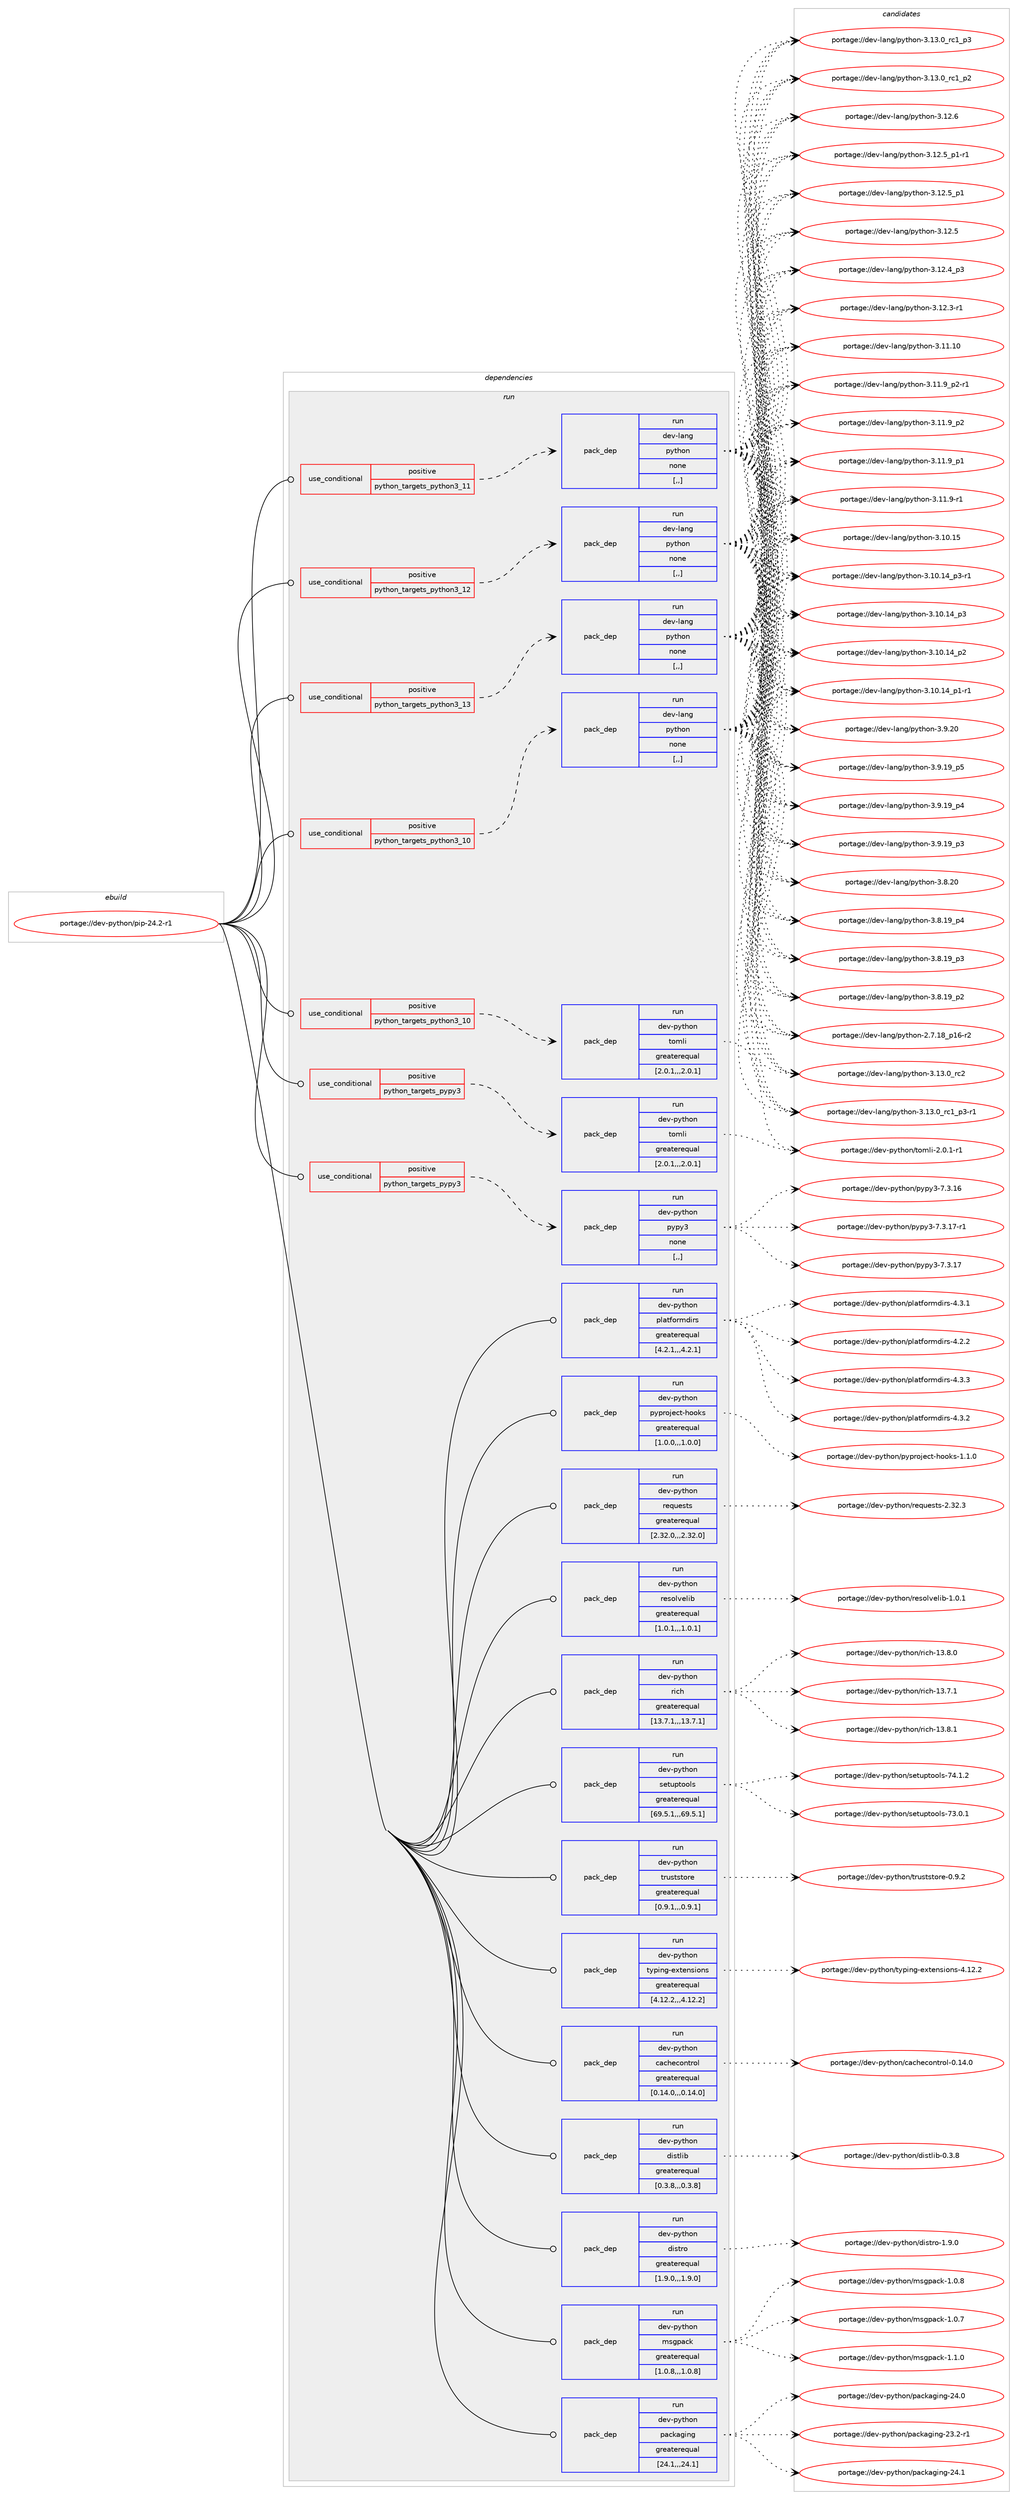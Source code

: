 digraph prolog {

# *************
# Graph options
# *************

newrank=true;
concentrate=true;
compound=true;
graph [rankdir=LR,fontname=Helvetica,fontsize=10,ranksep=1.5];#, ranksep=2.5, nodesep=0.2];
edge  [arrowhead=vee];
node  [fontname=Helvetica,fontsize=10];

# **********
# The ebuild
# **********

subgraph cluster_leftcol {
color=gray;
label=<<i>ebuild</i>>;
id [label="portage://dev-python/pip-24.2-r1", color=red, width=4, href="../dev-python/pip-24.2-r1.svg"];
}

# ****************
# The dependencies
# ****************

subgraph cluster_midcol {
color=gray;
label=<<i>dependencies</i>>;
subgraph cluster_compile {
fillcolor="#eeeeee";
style=filled;
label=<<i>compile</i>>;
}
subgraph cluster_compileandrun {
fillcolor="#eeeeee";
style=filled;
label=<<i>compile and run</i>>;
}
subgraph cluster_run {
fillcolor="#eeeeee";
style=filled;
label=<<i>run</i>>;
subgraph cond166425 {
dependency648986 [label=<<TABLE BORDER="0" CELLBORDER="1" CELLSPACING="0" CELLPADDING="4"><TR><TD ROWSPAN="3" CELLPADDING="10">use_conditional</TD></TR><TR><TD>positive</TD></TR><TR><TD>python_targets_pypy3</TD></TR></TABLE>>, shape=none, color=red];
subgraph pack477740 {
dependency648987 [label=<<TABLE BORDER="0" CELLBORDER="1" CELLSPACING="0" CELLPADDING="4" WIDTH="220"><TR><TD ROWSPAN="6" CELLPADDING="30">pack_dep</TD></TR><TR><TD WIDTH="110">run</TD></TR><TR><TD>dev-python</TD></TR><TR><TD>pypy3</TD></TR><TR><TD>none</TD></TR><TR><TD>[,,]</TD></TR></TABLE>>, shape=none, color=blue];
}
dependency648986:e -> dependency648987:w [weight=20,style="dashed",arrowhead="vee"];
}
id:e -> dependency648986:w [weight=20,style="solid",arrowhead="odot"];
subgraph cond166426 {
dependency648988 [label=<<TABLE BORDER="0" CELLBORDER="1" CELLSPACING="0" CELLPADDING="4"><TR><TD ROWSPAN="3" CELLPADDING="10">use_conditional</TD></TR><TR><TD>positive</TD></TR><TR><TD>python_targets_pypy3</TD></TR></TABLE>>, shape=none, color=red];
subgraph pack477741 {
dependency648989 [label=<<TABLE BORDER="0" CELLBORDER="1" CELLSPACING="0" CELLPADDING="4" WIDTH="220"><TR><TD ROWSPAN="6" CELLPADDING="30">pack_dep</TD></TR><TR><TD WIDTH="110">run</TD></TR><TR><TD>dev-python</TD></TR><TR><TD>tomli</TD></TR><TR><TD>greaterequal</TD></TR><TR><TD>[2.0.1,,,2.0.1]</TD></TR></TABLE>>, shape=none, color=blue];
}
dependency648988:e -> dependency648989:w [weight=20,style="dashed",arrowhead="vee"];
}
id:e -> dependency648988:w [weight=20,style="solid",arrowhead="odot"];
subgraph cond166427 {
dependency648990 [label=<<TABLE BORDER="0" CELLBORDER="1" CELLSPACING="0" CELLPADDING="4"><TR><TD ROWSPAN="3" CELLPADDING="10">use_conditional</TD></TR><TR><TD>positive</TD></TR><TR><TD>python_targets_python3_10</TD></TR></TABLE>>, shape=none, color=red];
subgraph pack477742 {
dependency648991 [label=<<TABLE BORDER="0" CELLBORDER="1" CELLSPACING="0" CELLPADDING="4" WIDTH="220"><TR><TD ROWSPAN="6" CELLPADDING="30">pack_dep</TD></TR><TR><TD WIDTH="110">run</TD></TR><TR><TD>dev-lang</TD></TR><TR><TD>python</TD></TR><TR><TD>none</TD></TR><TR><TD>[,,]</TD></TR></TABLE>>, shape=none, color=blue];
}
dependency648990:e -> dependency648991:w [weight=20,style="dashed",arrowhead="vee"];
}
id:e -> dependency648990:w [weight=20,style="solid",arrowhead="odot"];
subgraph cond166428 {
dependency648992 [label=<<TABLE BORDER="0" CELLBORDER="1" CELLSPACING="0" CELLPADDING="4"><TR><TD ROWSPAN="3" CELLPADDING="10">use_conditional</TD></TR><TR><TD>positive</TD></TR><TR><TD>python_targets_python3_10</TD></TR></TABLE>>, shape=none, color=red];
subgraph pack477743 {
dependency648993 [label=<<TABLE BORDER="0" CELLBORDER="1" CELLSPACING="0" CELLPADDING="4" WIDTH="220"><TR><TD ROWSPAN="6" CELLPADDING="30">pack_dep</TD></TR><TR><TD WIDTH="110">run</TD></TR><TR><TD>dev-python</TD></TR><TR><TD>tomli</TD></TR><TR><TD>greaterequal</TD></TR><TR><TD>[2.0.1,,,2.0.1]</TD></TR></TABLE>>, shape=none, color=blue];
}
dependency648992:e -> dependency648993:w [weight=20,style="dashed",arrowhead="vee"];
}
id:e -> dependency648992:w [weight=20,style="solid",arrowhead="odot"];
subgraph cond166429 {
dependency648994 [label=<<TABLE BORDER="0" CELLBORDER="1" CELLSPACING="0" CELLPADDING="4"><TR><TD ROWSPAN="3" CELLPADDING="10">use_conditional</TD></TR><TR><TD>positive</TD></TR><TR><TD>python_targets_python3_11</TD></TR></TABLE>>, shape=none, color=red];
subgraph pack477744 {
dependency648995 [label=<<TABLE BORDER="0" CELLBORDER="1" CELLSPACING="0" CELLPADDING="4" WIDTH="220"><TR><TD ROWSPAN="6" CELLPADDING="30">pack_dep</TD></TR><TR><TD WIDTH="110">run</TD></TR><TR><TD>dev-lang</TD></TR><TR><TD>python</TD></TR><TR><TD>none</TD></TR><TR><TD>[,,]</TD></TR></TABLE>>, shape=none, color=blue];
}
dependency648994:e -> dependency648995:w [weight=20,style="dashed",arrowhead="vee"];
}
id:e -> dependency648994:w [weight=20,style="solid",arrowhead="odot"];
subgraph cond166430 {
dependency648996 [label=<<TABLE BORDER="0" CELLBORDER="1" CELLSPACING="0" CELLPADDING="4"><TR><TD ROWSPAN="3" CELLPADDING="10">use_conditional</TD></TR><TR><TD>positive</TD></TR><TR><TD>python_targets_python3_12</TD></TR></TABLE>>, shape=none, color=red];
subgraph pack477745 {
dependency648997 [label=<<TABLE BORDER="0" CELLBORDER="1" CELLSPACING="0" CELLPADDING="4" WIDTH="220"><TR><TD ROWSPAN="6" CELLPADDING="30">pack_dep</TD></TR><TR><TD WIDTH="110">run</TD></TR><TR><TD>dev-lang</TD></TR><TR><TD>python</TD></TR><TR><TD>none</TD></TR><TR><TD>[,,]</TD></TR></TABLE>>, shape=none, color=blue];
}
dependency648996:e -> dependency648997:w [weight=20,style="dashed",arrowhead="vee"];
}
id:e -> dependency648996:w [weight=20,style="solid",arrowhead="odot"];
subgraph cond166431 {
dependency648998 [label=<<TABLE BORDER="0" CELLBORDER="1" CELLSPACING="0" CELLPADDING="4"><TR><TD ROWSPAN="3" CELLPADDING="10">use_conditional</TD></TR><TR><TD>positive</TD></TR><TR><TD>python_targets_python3_13</TD></TR></TABLE>>, shape=none, color=red];
subgraph pack477746 {
dependency648999 [label=<<TABLE BORDER="0" CELLBORDER="1" CELLSPACING="0" CELLPADDING="4" WIDTH="220"><TR><TD ROWSPAN="6" CELLPADDING="30">pack_dep</TD></TR><TR><TD WIDTH="110">run</TD></TR><TR><TD>dev-lang</TD></TR><TR><TD>python</TD></TR><TR><TD>none</TD></TR><TR><TD>[,,]</TD></TR></TABLE>>, shape=none, color=blue];
}
dependency648998:e -> dependency648999:w [weight=20,style="dashed",arrowhead="vee"];
}
id:e -> dependency648998:w [weight=20,style="solid",arrowhead="odot"];
subgraph pack477747 {
dependency649000 [label=<<TABLE BORDER="0" CELLBORDER="1" CELLSPACING="0" CELLPADDING="4" WIDTH="220"><TR><TD ROWSPAN="6" CELLPADDING="30">pack_dep</TD></TR><TR><TD WIDTH="110">run</TD></TR><TR><TD>dev-python</TD></TR><TR><TD>cachecontrol</TD></TR><TR><TD>greaterequal</TD></TR><TR><TD>[0.14.0,,,0.14.0]</TD></TR></TABLE>>, shape=none, color=blue];
}
id:e -> dependency649000:w [weight=20,style="solid",arrowhead="odot"];
subgraph pack477748 {
dependency649001 [label=<<TABLE BORDER="0" CELLBORDER="1" CELLSPACING="0" CELLPADDING="4" WIDTH="220"><TR><TD ROWSPAN="6" CELLPADDING="30">pack_dep</TD></TR><TR><TD WIDTH="110">run</TD></TR><TR><TD>dev-python</TD></TR><TR><TD>distlib</TD></TR><TR><TD>greaterequal</TD></TR><TR><TD>[0.3.8,,,0.3.8]</TD></TR></TABLE>>, shape=none, color=blue];
}
id:e -> dependency649001:w [weight=20,style="solid",arrowhead="odot"];
subgraph pack477749 {
dependency649002 [label=<<TABLE BORDER="0" CELLBORDER="1" CELLSPACING="0" CELLPADDING="4" WIDTH="220"><TR><TD ROWSPAN="6" CELLPADDING="30">pack_dep</TD></TR><TR><TD WIDTH="110">run</TD></TR><TR><TD>dev-python</TD></TR><TR><TD>distro</TD></TR><TR><TD>greaterequal</TD></TR><TR><TD>[1.9.0,,,1.9.0]</TD></TR></TABLE>>, shape=none, color=blue];
}
id:e -> dependency649002:w [weight=20,style="solid",arrowhead="odot"];
subgraph pack477750 {
dependency649003 [label=<<TABLE BORDER="0" CELLBORDER="1" CELLSPACING="0" CELLPADDING="4" WIDTH="220"><TR><TD ROWSPAN="6" CELLPADDING="30">pack_dep</TD></TR><TR><TD WIDTH="110">run</TD></TR><TR><TD>dev-python</TD></TR><TR><TD>msgpack</TD></TR><TR><TD>greaterequal</TD></TR><TR><TD>[1.0.8,,,1.0.8]</TD></TR></TABLE>>, shape=none, color=blue];
}
id:e -> dependency649003:w [weight=20,style="solid",arrowhead="odot"];
subgraph pack477751 {
dependency649004 [label=<<TABLE BORDER="0" CELLBORDER="1" CELLSPACING="0" CELLPADDING="4" WIDTH="220"><TR><TD ROWSPAN="6" CELLPADDING="30">pack_dep</TD></TR><TR><TD WIDTH="110">run</TD></TR><TR><TD>dev-python</TD></TR><TR><TD>packaging</TD></TR><TR><TD>greaterequal</TD></TR><TR><TD>[24.1,,,24.1]</TD></TR></TABLE>>, shape=none, color=blue];
}
id:e -> dependency649004:w [weight=20,style="solid",arrowhead="odot"];
subgraph pack477752 {
dependency649005 [label=<<TABLE BORDER="0" CELLBORDER="1" CELLSPACING="0" CELLPADDING="4" WIDTH="220"><TR><TD ROWSPAN="6" CELLPADDING="30">pack_dep</TD></TR><TR><TD WIDTH="110">run</TD></TR><TR><TD>dev-python</TD></TR><TR><TD>platformdirs</TD></TR><TR><TD>greaterequal</TD></TR><TR><TD>[4.2.1,,,4.2.1]</TD></TR></TABLE>>, shape=none, color=blue];
}
id:e -> dependency649005:w [weight=20,style="solid",arrowhead="odot"];
subgraph pack477753 {
dependency649006 [label=<<TABLE BORDER="0" CELLBORDER="1" CELLSPACING="0" CELLPADDING="4" WIDTH="220"><TR><TD ROWSPAN="6" CELLPADDING="30">pack_dep</TD></TR><TR><TD WIDTH="110">run</TD></TR><TR><TD>dev-python</TD></TR><TR><TD>pyproject-hooks</TD></TR><TR><TD>greaterequal</TD></TR><TR><TD>[1.0.0,,,1.0.0]</TD></TR></TABLE>>, shape=none, color=blue];
}
id:e -> dependency649006:w [weight=20,style="solid",arrowhead="odot"];
subgraph pack477754 {
dependency649007 [label=<<TABLE BORDER="0" CELLBORDER="1" CELLSPACING="0" CELLPADDING="4" WIDTH="220"><TR><TD ROWSPAN="6" CELLPADDING="30">pack_dep</TD></TR><TR><TD WIDTH="110">run</TD></TR><TR><TD>dev-python</TD></TR><TR><TD>requests</TD></TR><TR><TD>greaterequal</TD></TR><TR><TD>[2.32.0,,,2.32.0]</TD></TR></TABLE>>, shape=none, color=blue];
}
id:e -> dependency649007:w [weight=20,style="solid",arrowhead="odot"];
subgraph pack477755 {
dependency649008 [label=<<TABLE BORDER="0" CELLBORDER="1" CELLSPACING="0" CELLPADDING="4" WIDTH="220"><TR><TD ROWSPAN="6" CELLPADDING="30">pack_dep</TD></TR><TR><TD WIDTH="110">run</TD></TR><TR><TD>dev-python</TD></TR><TR><TD>resolvelib</TD></TR><TR><TD>greaterequal</TD></TR><TR><TD>[1.0.1,,,1.0.1]</TD></TR></TABLE>>, shape=none, color=blue];
}
id:e -> dependency649008:w [weight=20,style="solid",arrowhead="odot"];
subgraph pack477756 {
dependency649009 [label=<<TABLE BORDER="0" CELLBORDER="1" CELLSPACING="0" CELLPADDING="4" WIDTH="220"><TR><TD ROWSPAN="6" CELLPADDING="30">pack_dep</TD></TR><TR><TD WIDTH="110">run</TD></TR><TR><TD>dev-python</TD></TR><TR><TD>rich</TD></TR><TR><TD>greaterequal</TD></TR><TR><TD>[13.7.1,,,13.7.1]</TD></TR></TABLE>>, shape=none, color=blue];
}
id:e -> dependency649009:w [weight=20,style="solid",arrowhead="odot"];
subgraph pack477757 {
dependency649010 [label=<<TABLE BORDER="0" CELLBORDER="1" CELLSPACING="0" CELLPADDING="4" WIDTH="220"><TR><TD ROWSPAN="6" CELLPADDING="30">pack_dep</TD></TR><TR><TD WIDTH="110">run</TD></TR><TR><TD>dev-python</TD></TR><TR><TD>setuptools</TD></TR><TR><TD>greaterequal</TD></TR><TR><TD>[69.5.1,,,69.5.1]</TD></TR></TABLE>>, shape=none, color=blue];
}
id:e -> dependency649010:w [weight=20,style="solid",arrowhead="odot"];
subgraph pack477758 {
dependency649011 [label=<<TABLE BORDER="0" CELLBORDER="1" CELLSPACING="0" CELLPADDING="4" WIDTH="220"><TR><TD ROWSPAN="6" CELLPADDING="30">pack_dep</TD></TR><TR><TD WIDTH="110">run</TD></TR><TR><TD>dev-python</TD></TR><TR><TD>truststore</TD></TR><TR><TD>greaterequal</TD></TR><TR><TD>[0.9.1,,,0.9.1]</TD></TR></TABLE>>, shape=none, color=blue];
}
id:e -> dependency649011:w [weight=20,style="solid",arrowhead="odot"];
subgraph pack477759 {
dependency649012 [label=<<TABLE BORDER="0" CELLBORDER="1" CELLSPACING="0" CELLPADDING="4" WIDTH="220"><TR><TD ROWSPAN="6" CELLPADDING="30">pack_dep</TD></TR><TR><TD WIDTH="110">run</TD></TR><TR><TD>dev-python</TD></TR><TR><TD>typing-extensions</TD></TR><TR><TD>greaterequal</TD></TR><TR><TD>[4.12.2,,,4.12.2]</TD></TR></TABLE>>, shape=none, color=blue];
}
id:e -> dependency649012:w [weight=20,style="solid",arrowhead="odot"];
}
}

# **************
# The candidates
# **************

subgraph cluster_choices {
rank=same;
color=gray;
label=<<i>candidates</i>>;

subgraph choice477740 {
color=black;
nodesep=1;
choice100101118451121211161041111104711212111212151455546514649554511449 [label="portage://dev-python/pypy3-7.3.17-r1", color=red, width=4,href="../dev-python/pypy3-7.3.17-r1.svg"];
choice10010111845112121116104111110471121211121215145554651464955 [label="portage://dev-python/pypy3-7.3.17", color=red, width=4,href="../dev-python/pypy3-7.3.17.svg"];
choice10010111845112121116104111110471121211121215145554651464954 [label="portage://dev-python/pypy3-7.3.16", color=red, width=4,href="../dev-python/pypy3-7.3.16.svg"];
dependency648987:e -> choice100101118451121211161041111104711212111212151455546514649554511449:w [style=dotted,weight="100"];
dependency648987:e -> choice10010111845112121116104111110471121211121215145554651464955:w [style=dotted,weight="100"];
dependency648987:e -> choice10010111845112121116104111110471121211121215145554651464954:w [style=dotted,weight="100"];
}
subgraph choice477741 {
color=black;
nodesep=1;
choice10010111845112121116104111110471161111091081054550464846494511449 [label="portage://dev-python/tomli-2.0.1-r1", color=red, width=4,href="../dev-python/tomli-2.0.1-r1.svg"];
dependency648989:e -> choice10010111845112121116104111110471161111091081054550464846494511449:w [style=dotted,weight="100"];
}
subgraph choice477742 {
color=black;
nodesep=1;
choice10010111845108971101034711212111610411111045514649514648951149950 [label="portage://dev-lang/python-3.13.0_rc2", color=red, width=4,href="../dev-lang/python-3.13.0_rc2.svg"];
choice1001011184510897110103471121211161041111104551464951464895114994995112514511449 [label="portage://dev-lang/python-3.13.0_rc1_p3-r1", color=red, width=4,href="../dev-lang/python-3.13.0_rc1_p3-r1.svg"];
choice100101118451089711010347112121116104111110455146495146489511499499511251 [label="portage://dev-lang/python-3.13.0_rc1_p3", color=red, width=4,href="../dev-lang/python-3.13.0_rc1_p3.svg"];
choice100101118451089711010347112121116104111110455146495146489511499499511250 [label="portage://dev-lang/python-3.13.0_rc1_p2", color=red, width=4,href="../dev-lang/python-3.13.0_rc1_p2.svg"];
choice10010111845108971101034711212111610411111045514649504654 [label="portage://dev-lang/python-3.12.6", color=red, width=4,href="../dev-lang/python-3.12.6.svg"];
choice1001011184510897110103471121211161041111104551464950465395112494511449 [label="portage://dev-lang/python-3.12.5_p1-r1", color=red, width=4,href="../dev-lang/python-3.12.5_p1-r1.svg"];
choice100101118451089711010347112121116104111110455146495046539511249 [label="portage://dev-lang/python-3.12.5_p1", color=red, width=4,href="../dev-lang/python-3.12.5_p1.svg"];
choice10010111845108971101034711212111610411111045514649504653 [label="portage://dev-lang/python-3.12.5", color=red, width=4,href="../dev-lang/python-3.12.5.svg"];
choice100101118451089711010347112121116104111110455146495046529511251 [label="portage://dev-lang/python-3.12.4_p3", color=red, width=4,href="../dev-lang/python-3.12.4_p3.svg"];
choice100101118451089711010347112121116104111110455146495046514511449 [label="portage://dev-lang/python-3.12.3-r1", color=red, width=4,href="../dev-lang/python-3.12.3-r1.svg"];
choice1001011184510897110103471121211161041111104551464949464948 [label="portage://dev-lang/python-3.11.10", color=red, width=4,href="../dev-lang/python-3.11.10.svg"];
choice1001011184510897110103471121211161041111104551464949465795112504511449 [label="portage://dev-lang/python-3.11.9_p2-r1", color=red, width=4,href="../dev-lang/python-3.11.9_p2-r1.svg"];
choice100101118451089711010347112121116104111110455146494946579511250 [label="portage://dev-lang/python-3.11.9_p2", color=red, width=4,href="../dev-lang/python-3.11.9_p2.svg"];
choice100101118451089711010347112121116104111110455146494946579511249 [label="portage://dev-lang/python-3.11.9_p1", color=red, width=4,href="../dev-lang/python-3.11.9_p1.svg"];
choice100101118451089711010347112121116104111110455146494946574511449 [label="portage://dev-lang/python-3.11.9-r1", color=red, width=4,href="../dev-lang/python-3.11.9-r1.svg"];
choice1001011184510897110103471121211161041111104551464948464953 [label="portage://dev-lang/python-3.10.15", color=red, width=4,href="../dev-lang/python-3.10.15.svg"];
choice100101118451089711010347112121116104111110455146494846495295112514511449 [label="portage://dev-lang/python-3.10.14_p3-r1", color=red, width=4,href="../dev-lang/python-3.10.14_p3-r1.svg"];
choice10010111845108971101034711212111610411111045514649484649529511251 [label="portage://dev-lang/python-3.10.14_p3", color=red, width=4,href="../dev-lang/python-3.10.14_p3.svg"];
choice10010111845108971101034711212111610411111045514649484649529511250 [label="portage://dev-lang/python-3.10.14_p2", color=red, width=4,href="../dev-lang/python-3.10.14_p2.svg"];
choice100101118451089711010347112121116104111110455146494846495295112494511449 [label="portage://dev-lang/python-3.10.14_p1-r1", color=red, width=4,href="../dev-lang/python-3.10.14_p1-r1.svg"];
choice10010111845108971101034711212111610411111045514657465048 [label="portage://dev-lang/python-3.9.20", color=red, width=4,href="../dev-lang/python-3.9.20.svg"];
choice100101118451089711010347112121116104111110455146574649579511253 [label="portage://dev-lang/python-3.9.19_p5", color=red, width=4,href="../dev-lang/python-3.9.19_p5.svg"];
choice100101118451089711010347112121116104111110455146574649579511252 [label="portage://dev-lang/python-3.9.19_p4", color=red, width=4,href="../dev-lang/python-3.9.19_p4.svg"];
choice100101118451089711010347112121116104111110455146574649579511251 [label="portage://dev-lang/python-3.9.19_p3", color=red, width=4,href="../dev-lang/python-3.9.19_p3.svg"];
choice10010111845108971101034711212111610411111045514656465048 [label="portage://dev-lang/python-3.8.20", color=red, width=4,href="../dev-lang/python-3.8.20.svg"];
choice100101118451089711010347112121116104111110455146564649579511252 [label="portage://dev-lang/python-3.8.19_p4", color=red, width=4,href="../dev-lang/python-3.8.19_p4.svg"];
choice100101118451089711010347112121116104111110455146564649579511251 [label="portage://dev-lang/python-3.8.19_p3", color=red, width=4,href="../dev-lang/python-3.8.19_p3.svg"];
choice100101118451089711010347112121116104111110455146564649579511250 [label="portage://dev-lang/python-3.8.19_p2", color=red, width=4,href="../dev-lang/python-3.8.19_p2.svg"];
choice100101118451089711010347112121116104111110455046554649569511249544511450 [label="portage://dev-lang/python-2.7.18_p16-r2", color=red, width=4,href="../dev-lang/python-2.7.18_p16-r2.svg"];
dependency648991:e -> choice10010111845108971101034711212111610411111045514649514648951149950:w [style=dotted,weight="100"];
dependency648991:e -> choice1001011184510897110103471121211161041111104551464951464895114994995112514511449:w [style=dotted,weight="100"];
dependency648991:e -> choice100101118451089711010347112121116104111110455146495146489511499499511251:w [style=dotted,weight="100"];
dependency648991:e -> choice100101118451089711010347112121116104111110455146495146489511499499511250:w [style=dotted,weight="100"];
dependency648991:e -> choice10010111845108971101034711212111610411111045514649504654:w [style=dotted,weight="100"];
dependency648991:e -> choice1001011184510897110103471121211161041111104551464950465395112494511449:w [style=dotted,weight="100"];
dependency648991:e -> choice100101118451089711010347112121116104111110455146495046539511249:w [style=dotted,weight="100"];
dependency648991:e -> choice10010111845108971101034711212111610411111045514649504653:w [style=dotted,weight="100"];
dependency648991:e -> choice100101118451089711010347112121116104111110455146495046529511251:w [style=dotted,weight="100"];
dependency648991:e -> choice100101118451089711010347112121116104111110455146495046514511449:w [style=dotted,weight="100"];
dependency648991:e -> choice1001011184510897110103471121211161041111104551464949464948:w [style=dotted,weight="100"];
dependency648991:e -> choice1001011184510897110103471121211161041111104551464949465795112504511449:w [style=dotted,weight="100"];
dependency648991:e -> choice100101118451089711010347112121116104111110455146494946579511250:w [style=dotted,weight="100"];
dependency648991:e -> choice100101118451089711010347112121116104111110455146494946579511249:w [style=dotted,weight="100"];
dependency648991:e -> choice100101118451089711010347112121116104111110455146494946574511449:w [style=dotted,weight="100"];
dependency648991:e -> choice1001011184510897110103471121211161041111104551464948464953:w [style=dotted,weight="100"];
dependency648991:e -> choice100101118451089711010347112121116104111110455146494846495295112514511449:w [style=dotted,weight="100"];
dependency648991:e -> choice10010111845108971101034711212111610411111045514649484649529511251:w [style=dotted,weight="100"];
dependency648991:e -> choice10010111845108971101034711212111610411111045514649484649529511250:w [style=dotted,weight="100"];
dependency648991:e -> choice100101118451089711010347112121116104111110455146494846495295112494511449:w [style=dotted,weight="100"];
dependency648991:e -> choice10010111845108971101034711212111610411111045514657465048:w [style=dotted,weight="100"];
dependency648991:e -> choice100101118451089711010347112121116104111110455146574649579511253:w [style=dotted,weight="100"];
dependency648991:e -> choice100101118451089711010347112121116104111110455146574649579511252:w [style=dotted,weight="100"];
dependency648991:e -> choice100101118451089711010347112121116104111110455146574649579511251:w [style=dotted,weight="100"];
dependency648991:e -> choice10010111845108971101034711212111610411111045514656465048:w [style=dotted,weight="100"];
dependency648991:e -> choice100101118451089711010347112121116104111110455146564649579511252:w [style=dotted,weight="100"];
dependency648991:e -> choice100101118451089711010347112121116104111110455146564649579511251:w [style=dotted,weight="100"];
dependency648991:e -> choice100101118451089711010347112121116104111110455146564649579511250:w [style=dotted,weight="100"];
dependency648991:e -> choice100101118451089711010347112121116104111110455046554649569511249544511450:w [style=dotted,weight="100"];
}
subgraph choice477743 {
color=black;
nodesep=1;
choice10010111845112121116104111110471161111091081054550464846494511449 [label="portage://dev-python/tomli-2.0.1-r1", color=red, width=4,href="../dev-python/tomli-2.0.1-r1.svg"];
dependency648993:e -> choice10010111845112121116104111110471161111091081054550464846494511449:w [style=dotted,weight="100"];
}
subgraph choice477744 {
color=black;
nodesep=1;
choice10010111845108971101034711212111610411111045514649514648951149950 [label="portage://dev-lang/python-3.13.0_rc2", color=red, width=4,href="../dev-lang/python-3.13.0_rc2.svg"];
choice1001011184510897110103471121211161041111104551464951464895114994995112514511449 [label="portage://dev-lang/python-3.13.0_rc1_p3-r1", color=red, width=4,href="../dev-lang/python-3.13.0_rc1_p3-r1.svg"];
choice100101118451089711010347112121116104111110455146495146489511499499511251 [label="portage://dev-lang/python-3.13.0_rc1_p3", color=red, width=4,href="../dev-lang/python-3.13.0_rc1_p3.svg"];
choice100101118451089711010347112121116104111110455146495146489511499499511250 [label="portage://dev-lang/python-3.13.0_rc1_p2", color=red, width=4,href="../dev-lang/python-3.13.0_rc1_p2.svg"];
choice10010111845108971101034711212111610411111045514649504654 [label="portage://dev-lang/python-3.12.6", color=red, width=4,href="../dev-lang/python-3.12.6.svg"];
choice1001011184510897110103471121211161041111104551464950465395112494511449 [label="portage://dev-lang/python-3.12.5_p1-r1", color=red, width=4,href="../dev-lang/python-3.12.5_p1-r1.svg"];
choice100101118451089711010347112121116104111110455146495046539511249 [label="portage://dev-lang/python-3.12.5_p1", color=red, width=4,href="../dev-lang/python-3.12.5_p1.svg"];
choice10010111845108971101034711212111610411111045514649504653 [label="portage://dev-lang/python-3.12.5", color=red, width=4,href="../dev-lang/python-3.12.5.svg"];
choice100101118451089711010347112121116104111110455146495046529511251 [label="portage://dev-lang/python-3.12.4_p3", color=red, width=4,href="../dev-lang/python-3.12.4_p3.svg"];
choice100101118451089711010347112121116104111110455146495046514511449 [label="portage://dev-lang/python-3.12.3-r1", color=red, width=4,href="../dev-lang/python-3.12.3-r1.svg"];
choice1001011184510897110103471121211161041111104551464949464948 [label="portage://dev-lang/python-3.11.10", color=red, width=4,href="../dev-lang/python-3.11.10.svg"];
choice1001011184510897110103471121211161041111104551464949465795112504511449 [label="portage://dev-lang/python-3.11.9_p2-r1", color=red, width=4,href="../dev-lang/python-3.11.9_p2-r1.svg"];
choice100101118451089711010347112121116104111110455146494946579511250 [label="portage://dev-lang/python-3.11.9_p2", color=red, width=4,href="../dev-lang/python-3.11.9_p2.svg"];
choice100101118451089711010347112121116104111110455146494946579511249 [label="portage://dev-lang/python-3.11.9_p1", color=red, width=4,href="../dev-lang/python-3.11.9_p1.svg"];
choice100101118451089711010347112121116104111110455146494946574511449 [label="portage://dev-lang/python-3.11.9-r1", color=red, width=4,href="../dev-lang/python-3.11.9-r1.svg"];
choice1001011184510897110103471121211161041111104551464948464953 [label="portage://dev-lang/python-3.10.15", color=red, width=4,href="../dev-lang/python-3.10.15.svg"];
choice100101118451089711010347112121116104111110455146494846495295112514511449 [label="portage://dev-lang/python-3.10.14_p3-r1", color=red, width=4,href="../dev-lang/python-3.10.14_p3-r1.svg"];
choice10010111845108971101034711212111610411111045514649484649529511251 [label="portage://dev-lang/python-3.10.14_p3", color=red, width=4,href="../dev-lang/python-3.10.14_p3.svg"];
choice10010111845108971101034711212111610411111045514649484649529511250 [label="portage://dev-lang/python-3.10.14_p2", color=red, width=4,href="../dev-lang/python-3.10.14_p2.svg"];
choice100101118451089711010347112121116104111110455146494846495295112494511449 [label="portage://dev-lang/python-3.10.14_p1-r1", color=red, width=4,href="../dev-lang/python-3.10.14_p1-r1.svg"];
choice10010111845108971101034711212111610411111045514657465048 [label="portage://dev-lang/python-3.9.20", color=red, width=4,href="../dev-lang/python-3.9.20.svg"];
choice100101118451089711010347112121116104111110455146574649579511253 [label="portage://dev-lang/python-3.9.19_p5", color=red, width=4,href="../dev-lang/python-3.9.19_p5.svg"];
choice100101118451089711010347112121116104111110455146574649579511252 [label="portage://dev-lang/python-3.9.19_p4", color=red, width=4,href="../dev-lang/python-3.9.19_p4.svg"];
choice100101118451089711010347112121116104111110455146574649579511251 [label="portage://dev-lang/python-3.9.19_p3", color=red, width=4,href="../dev-lang/python-3.9.19_p3.svg"];
choice10010111845108971101034711212111610411111045514656465048 [label="portage://dev-lang/python-3.8.20", color=red, width=4,href="../dev-lang/python-3.8.20.svg"];
choice100101118451089711010347112121116104111110455146564649579511252 [label="portage://dev-lang/python-3.8.19_p4", color=red, width=4,href="../dev-lang/python-3.8.19_p4.svg"];
choice100101118451089711010347112121116104111110455146564649579511251 [label="portage://dev-lang/python-3.8.19_p3", color=red, width=4,href="../dev-lang/python-3.8.19_p3.svg"];
choice100101118451089711010347112121116104111110455146564649579511250 [label="portage://dev-lang/python-3.8.19_p2", color=red, width=4,href="../dev-lang/python-3.8.19_p2.svg"];
choice100101118451089711010347112121116104111110455046554649569511249544511450 [label="portage://dev-lang/python-2.7.18_p16-r2", color=red, width=4,href="../dev-lang/python-2.7.18_p16-r2.svg"];
dependency648995:e -> choice10010111845108971101034711212111610411111045514649514648951149950:w [style=dotted,weight="100"];
dependency648995:e -> choice1001011184510897110103471121211161041111104551464951464895114994995112514511449:w [style=dotted,weight="100"];
dependency648995:e -> choice100101118451089711010347112121116104111110455146495146489511499499511251:w [style=dotted,weight="100"];
dependency648995:e -> choice100101118451089711010347112121116104111110455146495146489511499499511250:w [style=dotted,weight="100"];
dependency648995:e -> choice10010111845108971101034711212111610411111045514649504654:w [style=dotted,weight="100"];
dependency648995:e -> choice1001011184510897110103471121211161041111104551464950465395112494511449:w [style=dotted,weight="100"];
dependency648995:e -> choice100101118451089711010347112121116104111110455146495046539511249:w [style=dotted,weight="100"];
dependency648995:e -> choice10010111845108971101034711212111610411111045514649504653:w [style=dotted,weight="100"];
dependency648995:e -> choice100101118451089711010347112121116104111110455146495046529511251:w [style=dotted,weight="100"];
dependency648995:e -> choice100101118451089711010347112121116104111110455146495046514511449:w [style=dotted,weight="100"];
dependency648995:e -> choice1001011184510897110103471121211161041111104551464949464948:w [style=dotted,weight="100"];
dependency648995:e -> choice1001011184510897110103471121211161041111104551464949465795112504511449:w [style=dotted,weight="100"];
dependency648995:e -> choice100101118451089711010347112121116104111110455146494946579511250:w [style=dotted,weight="100"];
dependency648995:e -> choice100101118451089711010347112121116104111110455146494946579511249:w [style=dotted,weight="100"];
dependency648995:e -> choice100101118451089711010347112121116104111110455146494946574511449:w [style=dotted,weight="100"];
dependency648995:e -> choice1001011184510897110103471121211161041111104551464948464953:w [style=dotted,weight="100"];
dependency648995:e -> choice100101118451089711010347112121116104111110455146494846495295112514511449:w [style=dotted,weight="100"];
dependency648995:e -> choice10010111845108971101034711212111610411111045514649484649529511251:w [style=dotted,weight="100"];
dependency648995:e -> choice10010111845108971101034711212111610411111045514649484649529511250:w [style=dotted,weight="100"];
dependency648995:e -> choice100101118451089711010347112121116104111110455146494846495295112494511449:w [style=dotted,weight="100"];
dependency648995:e -> choice10010111845108971101034711212111610411111045514657465048:w [style=dotted,weight="100"];
dependency648995:e -> choice100101118451089711010347112121116104111110455146574649579511253:w [style=dotted,weight="100"];
dependency648995:e -> choice100101118451089711010347112121116104111110455146574649579511252:w [style=dotted,weight="100"];
dependency648995:e -> choice100101118451089711010347112121116104111110455146574649579511251:w [style=dotted,weight="100"];
dependency648995:e -> choice10010111845108971101034711212111610411111045514656465048:w [style=dotted,weight="100"];
dependency648995:e -> choice100101118451089711010347112121116104111110455146564649579511252:w [style=dotted,weight="100"];
dependency648995:e -> choice100101118451089711010347112121116104111110455146564649579511251:w [style=dotted,weight="100"];
dependency648995:e -> choice100101118451089711010347112121116104111110455146564649579511250:w [style=dotted,weight="100"];
dependency648995:e -> choice100101118451089711010347112121116104111110455046554649569511249544511450:w [style=dotted,weight="100"];
}
subgraph choice477745 {
color=black;
nodesep=1;
choice10010111845108971101034711212111610411111045514649514648951149950 [label="portage://dev-lang/python-3.13.0_rc2", color=red, width=4,href="../dev-lang/python-3.13.0_rc2.svg"];
choice1001011184510897110103471121211161041111104551464951464895114994995112514511449 [label="portage://dev-lang/python-3.13.0_rc1_p3-r1", color=red, width=4,href="../dev-lang/python-3.13.0_rc1_p3-r1.svg"];
choice100101118451089711010347112121116104111110455146495146489511499499511251 [label="portage://dev-lang/python-3.13.0_rc1_p3", color=red, width=4,href="../dev-lang/python-3.13.0_rc1_p3.svg"];
choice100101118451089711010347112121116104111110455146495146489511499499511250 [label="portage://dev-lang/python-3.13.0_rc1_p2", color=red, width=4,href="../dev-lang/python-3.13.0_rc1_p2.svg"];
choice10010111845108971101034711212111610411111045514649504654 [label="portage://dev-lang/python-3.12.6", color=red, width=4,href="../dev-lang/python-3.12.6.svg"];
choice1001011184510897110103471121211161041111104551464950465395112494511449 [label="portage://dev-lang/python-3.12.5_p1-r1", color=red, width=4,href="../dev-lang/python-3.12.5_p1-r1.svg"];
choice100101118451089711010347112121116104111110455146495046539511249 [label="portage://dev-lang/python-3.12.5_p1", color=red, width=4,href="../dev-lang/python-3.12.5_p1.svg"];
choice10010111845108971101034711212111610411111045514649504653 [label="portage://dev-lang/python-3.12.5", color=red, width=4,href="../dev-lang/python-3.12.5.svg"];
choice100101118451089711010347112121116104111110455146495046529511251 [label="portage://dev-lang/python-3.12.4_p3", color=red, width=4,href="../dev-lang/python-3.12.4_p3.svg"];
choice100101118451089711010347112121116104111110455146495046514511449 [label="portage://dev-lang/python-3.12.3-r1", color=red, width=4,href="../dev-lang/python-3.12.3-r1.svg"];
choice1001011184510897110103471121211161041111104551464949464948 [label="portage://dev-lang/python-3.11.10", color=red, width=4,href="../dev-lang/python-3.11.10.svg"];
choice1001011184510897110103471121211161041111104551464949465795112504511449 [label="portage://dev-lang/python-3.11.9_p2-r1", color=red, width=4,href="../dev-lang/python-3.11.9_p2-r1.svg"];
choice100101118451089711010347112121116104111110455146494946579511250 [label="portage://dev-lang/python-3.11.9_p2", color=red, width=4,href="../dev-lang/python-3.11.9_p2.svg"];
choice100101118451089711010347112121116104111110455146494946579511249 [label="portage://dev-lang/python-3.11.9_p1", color=red, width=4,href="../dev-lang/python-3.11.9_p1.svg"];
choice100101118451089711010347112121116104111110455146494946574511449 [label="portage://dev-lang/python-3.11.9-r1", color=red, width=4,href="../dev-lang/python-3.11.9-r1.svg"];
choice1001011184510897110103471121211161041111104551464948464953 [label="portage://dev-lang/python-3.10.15", color=red, width=4,href="../dev-lang/python-3.10.15.svg"];
choice100101118451089711010347112121116104111110455146494846495295112514511449 [label="portage://dev-lang/python-3.10.14_p3-r1", color=red, width=4,href="../dev-lang/python-3.10.14_p3-r1.svg"];
choice10010111845108971101034711212111610411111045514649484649529511251 [label="portage://dev-lang/python-3.10.14_p3", color=red, width=4,href="../dev-lang/python-3.10.14_p3.svg"];
choice10010111845108971101034711212111610411111045514649484649529511250 [label="portage://dev-lang/python-3.10.14_p2", color=red, width=4,href="../dev-lang/python-3.10.14_p2.svg"];
choice100101118451089711010347112121116104111110455146494846495295112494511449 [label="portage://dev-lang/python-3.10.14_p1-r1", color=red, width=4,href="../dev-lang/python-3.10.14_p1-r1.svg"];
choice10010111845108971101034711212111610411111045514657465048 [label="portage://dev-lang/python-3.9.20", color=red, width=4,href="../dev-lang/python-3.9.20.svg"];
choice100101118451089711010347112121116104111110455146574649579511253 [label="portage://dev-lang/python-3.9.19_p5", color=red, width=4,href="../dev-lang/python-3.9.19_p5.svg"];
choice100101118451089711010347112121116104111110455146574649579511252 [label="portage://dev-lang/python-3.9.19_p4", color=red, width=4,href="../dev-lang/python-3.9.19_p4.svg"];
choice100101118451089711010347112121116104111110455146574649579511251 [label="portage://dev-lang/python-3.9.19_p3", color=red, width=4,href="../dev-lang/python-3.9.19_p3.svg"];
choice10010111845108971101034711212111610411111045514656465048 [label="portage://dev-lang/python-3.8.20", color=red, width=4,href="../dev-lang/python-3.8.20.svg"];
choice100101118451089711010347112121116104111110455146564649579511252 [label="portage://dev-lang/python-3.8.19_p4", color=red, width=4,href="../dev-lang/python-3.8.19_p4.svg"];
choice100101118451089711010347112121116104111110455146564649579511251 [label="portage://dev-lang/python-3.8.19_p3", color=red, width=4,href="../dev-lang/python-3.8.19_p3.svg"];
choice100101118451089711010347112121116104111110455146564649579511250 [label="portage://dev-lang/python-3.8.19_p2", color=red, width=4,href="../dev-lang/python-3.8.19_p2.svg"];
choice100101118451089711010347112121116104111110455046554649569511249544511450 [label="portage://dev-lang/python-2.7.18_p16-r2", color=red, width=4,href="../dev-lang/python-2.7.18_p16-r2.svg"];
dependency648997:e -> choice10010111845108971101034711212111610411111045514649514648951149950:w [style=dotted,weight="100"];
dependency648997:e -> choice1001011184510897110103471121211161041111104551464951464895114994995112514511449:w [style=dotted,weight="100"];
dependency648997:e -> choice100101118451089711010347112121116104111110455146495146489511499499511251:w [style=dotted,weight="100"];
dependency648997:e -> choice100101118451089711010347112121116104111110455146495146489511499499511250:w [style=dotted,weight="100"];
dependency648997:e -> choice10010111845108971101034711212111610411111045514649504654:w [style=dotted,weight="100"];
dependency648997:e -> choice1001011184510897110103471121211161041111104551464950465395112494511449:w [style=dotted,weight="100"];
dependency648997:e -> choice100101118451089711010347112121116104111110455146495046539511249:w [style=dotted,weight="100"];
dependency648997:e -> choice10010111845108971101034711212111610411111045514649504653:w [style=dotted,weight="100"];
dependency648997:e -> choice100101118451089711010347112121116104111110455146495046529511251:w [style=dotted,weight="100"];
dependency648997:e -> choice100101118451089711010347112121116104111110455146495046514511449:w [style=dotted,weight="100"];
dependency648997:e -> choice1001011184510897110103471121211161041111104551464949464948:w [style=dotted,weight="100"];
dependency648997:e -> choice1001011184510897110103471121211161041111104551464949465795112504511449:w [style=dotted,weight="100"];
dependency648997:e -> choice100101118451089711010347112121116104111110455146494946579511250:w [style=dotted,weight="100"];
dependency648997:e -> choice100101118451089711010347112121116104111110455146494946579511249:w [style=dotted,weight="100"];
dependency648997:e -> choice100101118451089711010347112121116104111110455146494946574511449:w [style=dotted,weight="100"];
dependency648997:e -> choice1001011184510897110103471121211161041111104551464948464953:w [style=dotted,weight="100"];
dependency648997:e -> choice100101118451089711010347112121116104111110455146494846495295112514511449:w [style=dotted,weight="100"];
dependency648997:e -> choice10010111845108971101034711212111610411111045514649484649529511251:w [style=dotted,weight="100"];
dependency648997:e -> choice10010111845108971101034711212111610411111045514649484649529511250:w [style=dotted,weight="100"];
dependency648997:e -> choice100101118451089711010347112121116104111110455146494846495295112494511449:w [style=dotted,weight="100"];
dependency648997:e -> choice10010111845108971101034711212111610411111045514657465048:w [style=dotted,weight="100"];
dependency648997:e -> choice100101118451089711010347112121116104111110455146574649579511253:w [style=dotted,weight="100"];
dependency648997:e -> choice100101118451089711010347112121116104111110455146574649579511252:w [style=dotted,weight="100"];
dependency648997:e -> choice100101118451089711010347112121116104111110455146574649579511251:w [style=dotted,weight="100"];
dependency648997:e -> choice10010111845108971101034711212111610411111045514656465048:w [style=dotted,weight="100"];
dependency648997:e -> choice100101118451089711010347112121116104111110455146564649579511252:w [style=dotted,weight="100"];
dependency648997:e -> choice100101118451089711010347112121116104111110455146564649579511251:w [style=dotted,weight="100"];
dependency648997:e -> choice100101118451089711010347112121116104111110455146564649579511250:w [style=dotted,weight="100"];
dependency648997:e -> choice100101118451089711010347112121116104111110455046554649569511249544511450:w [style=dotted,weight="100"];
}
subgraph choice477746 {
color=black;
nodesep=1;
choice10010111845108971101034711212111610411111045514649514648951149950 [label="portage://dev-lang/python-3.13.0_rc2", color=red, width=4,href="../dev-lang/python-3.13.0_rc2.svg"];
choice1001011184510897110103471121211161041111104551464951464895114994995112514511449 [label="portage://dev-lang/python-3.13.0_rc1_p3-r1", color=red, width=4,href="../dev-lang/python-3.13.0_rc1_p3-r1.svg"];
choice100101118451089711010347112121116104111110455146495146489511499499511251 [label="portage://dev-lang/python-3.13.0_rc1_p3", color=red, width=4,href="../dev-lang/python-3.13.0_rc1_p3.svg"];
choice100101118451089711010347112121116104111110455146495146489511499499511250 [label="portage://dev-lang/python-3.13.0_rc1_p2", color=red, width=4,href="../dev-lang/python-3.13.0_rc1_p2.svg"];
choice10010111845108971101034711212111610411111045514649504654 [label="portage://dev-lang/python-3.12.6", color=red, width=4,href="../dev-lang/python-3.12.6.svg"];
choice1001011184510897110103471121211161041111104551464950465395112494511449 [label="portage://dev-lang/python-3.12.5_p1-r1", color=red, width=4,href="../dev-lang/python-3.12.5_p1-r1.svg"];
choice100101118451089711010347112121116104111110455146495046539511249 [label="portage://dev-lang/python-3.12.5_p1", color=red, width=4,href="../dev-lang/python-3.12.5_p1.svg"];
choice10010111845108971101034711212111610411111045514649504653 [label="portage://dev-lang/python-3.12.5", color=red, width=4,href="../dev-lang/python-3.12.5.svg"];
choice100101118451089711010347112121116104111110455146495046529511251 [label="portage://dev-lang/python-3.12.4_p3", color=red, width=4,href="../dev-lang/python-3.12.4_p3.svg"];
choice100101118451089711010347112121116104111110455146495046514511449 [label="portage://dev-lang/python-3.12.3-r1", color=red, width=4,href="../dev-lang/python-3.12.3-r1.svg"];
choice1001011184510897110103471121211161041111104551464949464948 [label="portage://dev-lang/python-3.11.10", color=red, width=4,href="../dev-lang/python-3.11.10.svg"];
choice1001011184510897110103471121211161041111104551464949465795112504511449 [label="portage://dev-lang/python-3.11.9_p2-r1", color=red, width=4,href="../dev-lang/python-3.11.9_p2-r1.svg"];
choice100101118451089711010347112121116104111110455146494946579511250 [label="portage://dev-lang/python-3.11.9_p2", color=red, width=4,href="../dev-lang/python-3.11.9_p2.svg"];
choice100101118451089711010347112121116104111110455146494946579511249 [label="portage://dev-lang/python-3.11.9_p1", color=red, width=4,href="../dev-lang/python-3.11.9_p1.svg"];
choice100101118451089711010347112121116104111110455146494946574511449 [label="portage://dev-lang/python-3.11.9-r1", color=red, width=4,href="../dev-lang/python-3.11.9-r1.svg"];
choice1001011184510897110103471121211161041111104551464948464953 [label="portage://dev-lang/python-3.10.15", color=red, width=4,href="../dev-lang/python-3.10.15.svg"];
choice100101118451089711010347112121116104111110455146494846495295112514511449 [label="portage://dev-lang/python-3.10.14_p3-r1", color=red, width=4,href="../dev-lang/python-3.10.14_p3-r1.svg"];
choice10010111845108971101034711212111610411111045514649484649529511251 [label="portage://dev-lang/python-3.10.14_p3", color=red, width=4,href="../dev-lang/python-3.10.14_p3.svg"];
choice10010111845108971101034711212111610411111045514649484649529511250 [label="portage://dev-lang/python-3.10.14_p2", color=red, width=4,href="../dev-lang/python-3.10.14_p2.svg"];
choice100101118451089711010347112121116104111110455146494846495295112494511449 [label="portage://dev-lang/python-3.10.14_p1-r1", color=red, width=4,href="../dev-lang/python-3.10.14_p1-r1.svg"];
choice10010111845108971101034711212111610411111045514657465048 [label="portage://dev-lang/python-3.9.20", color=red, width=4,href="../dev-lang/python-3.9.20.svg"];
choice100101118451089711010347112121116104111110455146574649579511253 [label="portage://dev-lang/python-3.9.19_p5", color=red, width=4,href="../dev-lang/python-3.9.19_p5.svg"];
choice100101118451089711010347112121116104111110455146574649579511252 [label="portage://dev-lang/python-3.9.19_p4", color=red, width=4,href="../dev-lang/python-3.9.19_p4.svg"];
choice100101118451089711010347112121116104111110455146574649579511251 [label="portage://dev-lang/python-3.9.19_p3", color=red, width=4,href="../dev-lang/python-3.9.19_p3.svg"];
choice10010111845108971101034711212111610411111045514656465048 [label="portage://dev-lang/python-3.8.20", color=red, width=4,href="../dev-lang/python-3.8.20.svg"];
choice100101118451089711010347112121116104111110455146564649579511252 [label="portage://dev-lang/python-3.8.19_p4", color=red, width=4,href="../dev-lang/python-3.8.19_p4.svg"];
choice100101118451089711010347112121116104111110455146564649579511251 [label="portage://dev-lang/python-3.8.19_p3", color=red, width=4,href="../dev-lang/python-3.8.19_p3.svg"];
choice100101118451089711010347112121116104111110455146564649579511250 [label="portage://dev-lang/python-3.8.19_p2", color=red, width=4,href="../dev-lang/python-3.8.19_p2.svg"];
choice100101118451089711010347112121116104111110455046554649569511249544511450 [label="portage://dev-lang/python-2.7.18_p16-r2", color=red, width=4,href="../dev-lang/python-2.7.18_p16-r2.svg"];
dependency648999:e -> choice10010111845108971101034711212111610411111045514649514648951149950:w [style=dotted,weight="100"];
dependency648999:e -> choice1001011184510897110103471121211161041111104551464951464895114994995112514511449:w [style=dotted,weight="100"];
dependency648999:e -> choice100101118451089711010347112121116104111110455146495146489511499499511251:w [style=dotted,weight="100"];
dependency648999:e -> choice100101118451089711010347112121116104111110455146495146489511499499511250:w [style=dotted,weight="100"];
dependency648999:e -> choice10010111845108971101034711212111610411111045514649504654:w [style=dotted,weight="100"];
dependency648999:e -> choice1001011184510897110103471121211161041111104551464950465395112494511449:w [style=dotted,weight="100"];
dependency648999:e -> choice100101118451089711010347112121116104111110455146495046539511249:w [style=dotted,weight="100"];
dependency648999:e -> choice10010111845108971101034711212111610411111045514649504653:w [style=dotted,weight="100"];
dependency648999:e -> choice100101118451089711010347112121116104111110455146495046529511251:w [style=dotted,weight="100"];
dependency648999:e -> choice100101118451089711010347112121116104111110455146495046514511449:w [style=dotted,weight="100"];
dependency648999:e -> choice1001011184510897110103471121211161041111104551464949464948:w [style=dotted,weight="100"];
dependency648999:e -> choice1001011184510897110103471121211161041111104551464949465795112504511449:w [style=dotted,weight="100"];
dependency648999:e -> choice100101118451089711010347112121116104111110455146494946579511250:w [style=dotted,weight="100"];
dependency648999:e -> choice100101118451089711010347112121116104111110455146494946579511249:w [style=dotted,weight="100"];
dependency648999:e -> choice100101118451089711010347112121116104111110455146494946574511449:w [style=dotted,weight="100"];
dependency648999:e -> choice1001011184510897110103471121211161041111104551464948464953:w [style=dotted,weight="100"];
dependency648999:e -> choice100101118451089711010347112121116104111110455146494846495295112514511449:w [style=dotted,weight="100"];
dependency648999:e -> choice10010111845108971101034711212111610411111045514649484649529511251:w [style=dotted,weight="100"];
dependency648999:e -> choice10010111845108971101034711212111610411111045514649484649529511250:w [style=dotted,weight="100"];
dependency648999:e -> choice100101118451089711010347112121116104111110455146494846495295112494511449:w [style=dotted,weight="100"];
dependency648999:e -> choice10010111845108971101034711212111610411111045514657465048:w [style=dotted,weight="100"];
dependency648999:e -> choice100101118451089711010347112121116104111110455146574649579511253:w [style=dotted,weight="100"];
dependency648999:e -> choice100101118451089711010347112121116104111110455146574649579511252:w [style=dotted,weight="100"];
dependency648999:e -> choice100101118451089711010347112121116104111110455146574649579511251:w [style=dotted,weight="100"];
dependency648999:e -> choice10010111845108971101034711212111610411111045514656465048:w [style=dotted,weight="100"];
dependency648999:e -> choice100101118451089711010347112121116104111110455146564649579511252:w [style=dotted,weight="100"];
dependency648999:e -> choice100101118451089711010347112121116104111110455146564649579511251:w [style=dotted,weight="100"];
dependency648999:e -> choice100101118451089711010347112121116104111110455146564649579511250:w [style=dotted,weight="100"];
dependency648999:e -> choice100101118451089711010347112121116104111110455046554649569511249544511450:w [style=dotted,weight="100"];
}
subgraph choice477747 {
color=black;
nodesep=1;
choice10010111845112121116104111110479997991041019911111011611411110845484649524648 [label="portage://dev-python/cachecontrol-0.14.0", color=red, width=4,href="../dev-python/cachecontrol-0.14.0.svg"];
dependency649000:e -> choice10010111845112121116104111110479997991041019911111011611411110845484649524648:w [style=dotted,weight="100"];
}
subgraph choice477748 {
color=black;
nodesep=1;
choice100101118451121211161041111104710010511511610810598454846514656 [label="portage://dev-python/distlib-0.3.8", color=red, width=4,href="../dev-python/distlib-0.3.8.svg"];
dependency649001:e -> choice100101118451121211161041111104710010511511610810598454846514656:w [style=dotted,weight="100"];
}
subgraph choice477749 {
color=black;
nodesep=1;
choice1001011184511212111610411111047100105115116114111454946574648 [label="portage://dev-python/distro-1.9.0", color=red, width=4,href="../dev-python/distro-1.9.0.svg"];
dependency649002:e -> choice1001011184511212111610411111047100105115116114111454946574648:w [style=dotted,weight="100"];
}
subgraph choice477750 {
color=black;
nodesep=1;
choice10010111845112121116104111110471091151031129799107454946494648 [label="portage://dev-python/msgpack-1.1.0", color=red, width=4,href="../dev-python/msgpack-1.1.0.svg"];
choice10010111845112121116104111110471091151031129799107454946484656 [label="portage://dev-python/msgpack-1.0.8", color=red, width=4,href="../dev-python/msgpack-1.0.8.svg"];
choice10010111845112121116104111110471091151031129799107454946484655 [label="portage://dev-python/msgpack-1.0.7", color=red, width=4,href="../dev-python/msgpack-1.0.7.svg"];
dependency649003:e -> choice10010111845112121116104111110471091151031129799107454946494648:w [style=dotted,weight="100"];
dependency649003:e -> choice10010111845112121116104111110471091151031129799107454946484656:w [style=dotted,weight="100"];
dependency649003:e -> choice10010111845112121116104111110471091151031129799107454946484655:w [style=dotted,weight="100"];
}
subgraph choice477751 {
color=black;
nodesep=1;
choice10010111845112121116104111110471129799107971031051101034550524649 [label="portage://dev-python/packaging-24.1", color=red, width=4,href="../dev-python/packaging-24.1.svg"];
choice10010111845112121116104111110471129799107971031051101034550524648 [label="portage://dev-python/packaging-24.0", color=red, width=4,href="../dev-python/packaging-24.0.svg"];
choice100101118451121211161041111104711297991079710310511010345505146504511449 [label="portage://dev-python/packaging-23.2-r1", color=red, width=4,href="../dev-python/packaging-23.2-r1.svg"];
dependency649004:e -> choice10010111845112121116104111110471129799107971031051101034550524649:w [style=dotted,weight="100"];
dependency649004:e -> choice10010111845112121116104111110471129799107971031051101034550524648:w [style=dotted,weight="100"];
dependency649004:e -> choice100101118451121211161041111104711297991079710310511010345505146504511449:w [style=dotted,weight="100"];
}
subgraph choice477752 {
color=black;
nodesep=1;
choice100101118451121211161041111104711210897116102111114109100105114115455246514651 [label="portage://dev-python/platformdirs-4.3.3", color=red, width=4,href="../dev-python/platformdirs-4.3.3.svg"];
choice100101118451121211161041111104711210897116102111114109100105114115455246514650 [label="portage://dev-python/platformdirs-4.3.2", color=red, width=4,href="../dev-python/platformdirs-4.3.2.svg"];
choice100101118451121211161041111104711210897116102111114109100105114115455246514649 [label="portage://dev-python/platformdirs-4.3.1", color=red, width=4,href="../dev-python/platformdirs-4.3.1.svg"];
choice100101118451121211161041111104711210897116102111114109100105114115455246504650 [label="portage://dev-python/platformdirs-4.2.2", color=red, width=4,href="../dev-python/platformdirs-4.2.2.svg"];
dependency649005:e -> choice100101118451121211161041111104711210897116102111114109100105114115455246514651:w [style=dotted,weight="100"];
dependency649005:e -> choice100101118451121211161041111104711210897116102111114109100105114115455246514650:w [style=dotted,weight="100"];
dependency649005:e -> choice100101118451121211161041111104711210897116102111114109100105114115455246514649:w [style=dotted,weight="100"];
dependency649005:e -> choice100101118451121211161041111104711210897116102111114109100105114115455246504650:w [style=dotted,weight="100"];
}
subgraph choice477753 {
color=black;
nodesep=1;
choice10010111845112121116104111110471121211121141111061019911645104111111107115454946494648 [label="portage://dev-python/pyproject-hooks-1.1.0", color=red, width=4,href="../dev-python/pyproject-hooks-1.1.0.svg"];
dependency649006:e -> choice10010111845112121116104111110471121211121141111061019911645104111111107115454946494648:w [style=dotted,weight="100"];
}
subgraph choice477754 {
color=black;
nodesep=1;
choice100101118451121211161041111104711410111311710111511611545504651504651 [label="portage://dev-python/requests-2.32.3", color=red, width=4,href="../dev-python/requests-2.32.3.svg"];
dependency649007:e -> choice100101118451121211161041111104711410111311710111511611545504651504651:w [style=dotted,weight="100"];
}
subgraph choice477755 {
color=black;
nodesep=1;
choice100101118451121211161041111104711410111511110811810110810598454946484649 [label="portage://dev-python/resolvelib-1.0.1", color=red, width=4,href="../dev-python/resolvelib-1.0.1.svg"];
dependency649008:e -> choice100101118451121211161041111104711410111511110811810110810598454946484649:w [style=dotted,weight="100"];
}
subgraph choice477756 {
color=black;
nodesep=1;
choice10010111845112121116104111110471141059910445495146564649 [label="portage://dev-python/rich-13.8.1", color=red, width=4,href="../dev-python/rich-13.8.1.svg"];
choice10010111845112121116104111110471141059910445495146564648 [label="portage://dev-python/rich-13.8.0", color=red, width=4,href="../dev-python/rich-13.8.0.svg"];
choice10010111845112121116104111110471141059910445495146554649 [label="portage://dev-python/rich-13.7.1", color=red, width=4,href="../dev-python/rich-13.7.1.svg"];
dependency649009:e -> choice10010111845112121116104111110471141059910445495146564649:w [style=dotted,weight="100"];
dependency649009:e -> choice10010111845112121116104111110471141059910445495146564648:w [style=dotted,weight="100"];
dependency649009:e -> choice10010111845112121116104111110471141059910445495146554649:w [style=dotted,weight="100"];
}
subgraph choice477757 {
color=black;
nodesep=1;
choice100101118451121211161041111104711510111611711211611111110811545555246494650 [label="portage://dev-python/setuptools-74.1.2", color=red, width=4,href="../dev-python/setuptools-74.1.2.svg"];
choice100101118451121211161041111104711510111611711211611111110811545555146484649 [label="portage://dev-python/setuptools-73.0.1", color=red, width=4,href="../dev-python/setuptools-73.0.1.svg"];
dependency649010:e -> choice100101118451121211161041111104711510111611711211611111110811545555246494650:w [style=dotted,weight="100"];
dependency649010:e -> choice100101118451121211161041111104711510111611711211611111110811545555146484649:w [style=dotted,weight="100"];
}
subgraph choice477758 {
color=black;
nodesep=1;
choice1001011184511212111610411111047116114117115116115116111114101454846574650 [label="portage://dev-python/truststore-0.9.2", color=red, width=4,href="../dev-python/truststore-0.9.2.svg"];
dependency649011:e -> choice1001011184511212111610411111047116114117115116115116111114101454846574650:w [style=dotted,weight="100"];
}
subgraph choice477759 {
color=black;
nodesep=1;
choice10010111845112121116104111110471161211121051101034510112011610111011510511111011545524649504650 [label="portage://dev-python/typing-extensions-4.12.2", color=red, width=4,href="../dev-python/typing-extensions-4.12.2.svg"];
dependency649012:e -> choice10010111845112121116104111110471161211121051101034510112011610111011510511111011545524649504650:w [style=dotted,weight="100"];
}
}

}
